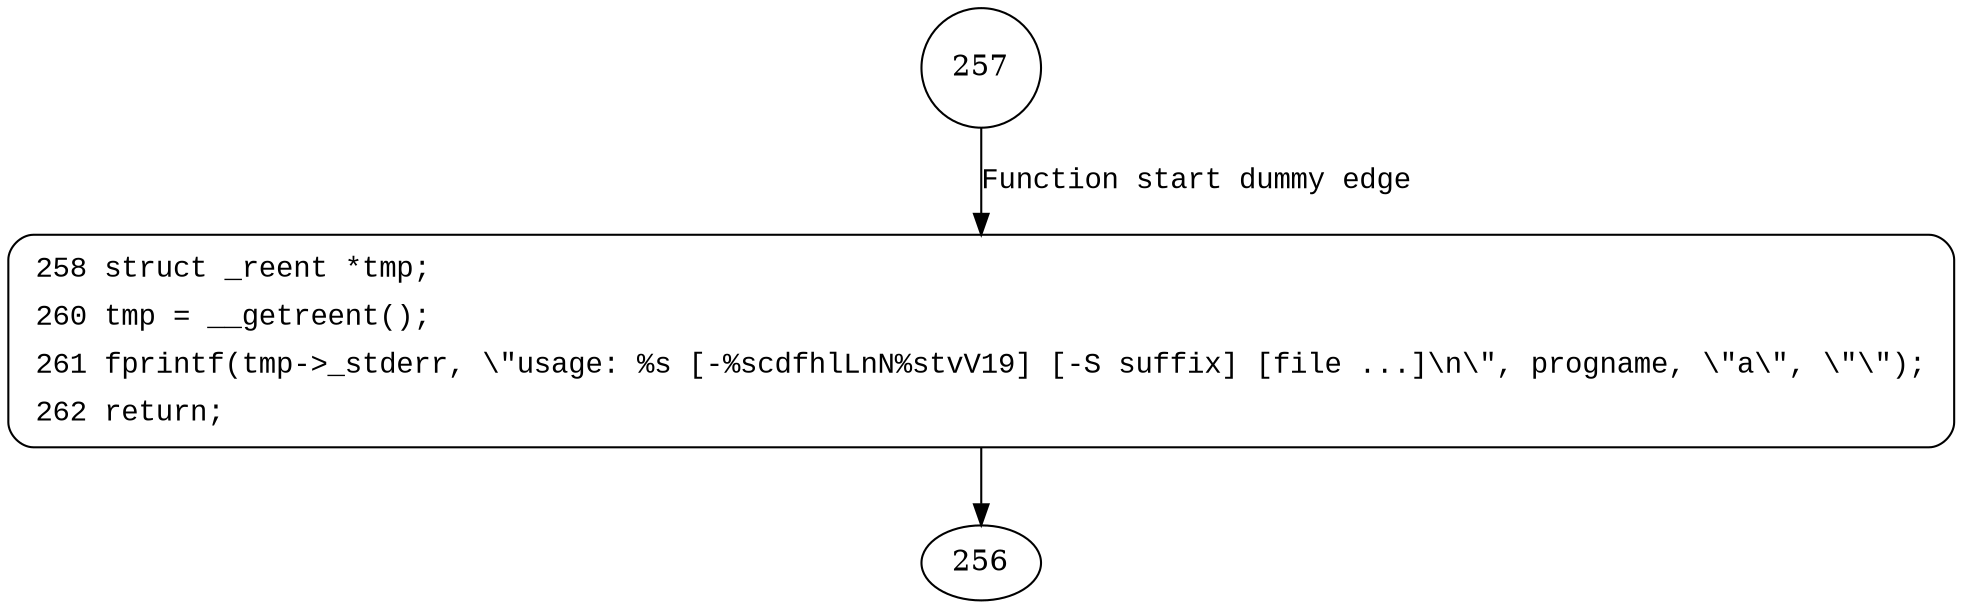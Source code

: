 digraph usage {
257 [shape="circle"]
258 [shape="circle"]
258 [style="filled,bold" penwidth="1" fillcolor="white" fontname="Courier New" shape="Mrecord" label=<<table border="0" cellborder="0" cellpadding="3" bgcolor="white"><tr><td align="right">258</td><td align="left">struct _reent *tmp;</td></tr><tr><td align="right">260</td><td align="left">tmp = __getreent();</td></tr><tr><td align="right">261</td><td align="left">fprintf(tmp-&gt;_stderr, \"usage: %s [-%scdfhlLnN%stvV19] [-S suffix] [file ...]\n\", progname, \"a\", \"\");</td></tr><tr><td align="right">262</td><td align="left">return;</td></tr></table>>]
258 -> 256[label=""]
257 -> 258 [label="Function start dummy edge" fontname="Courier New"]
}